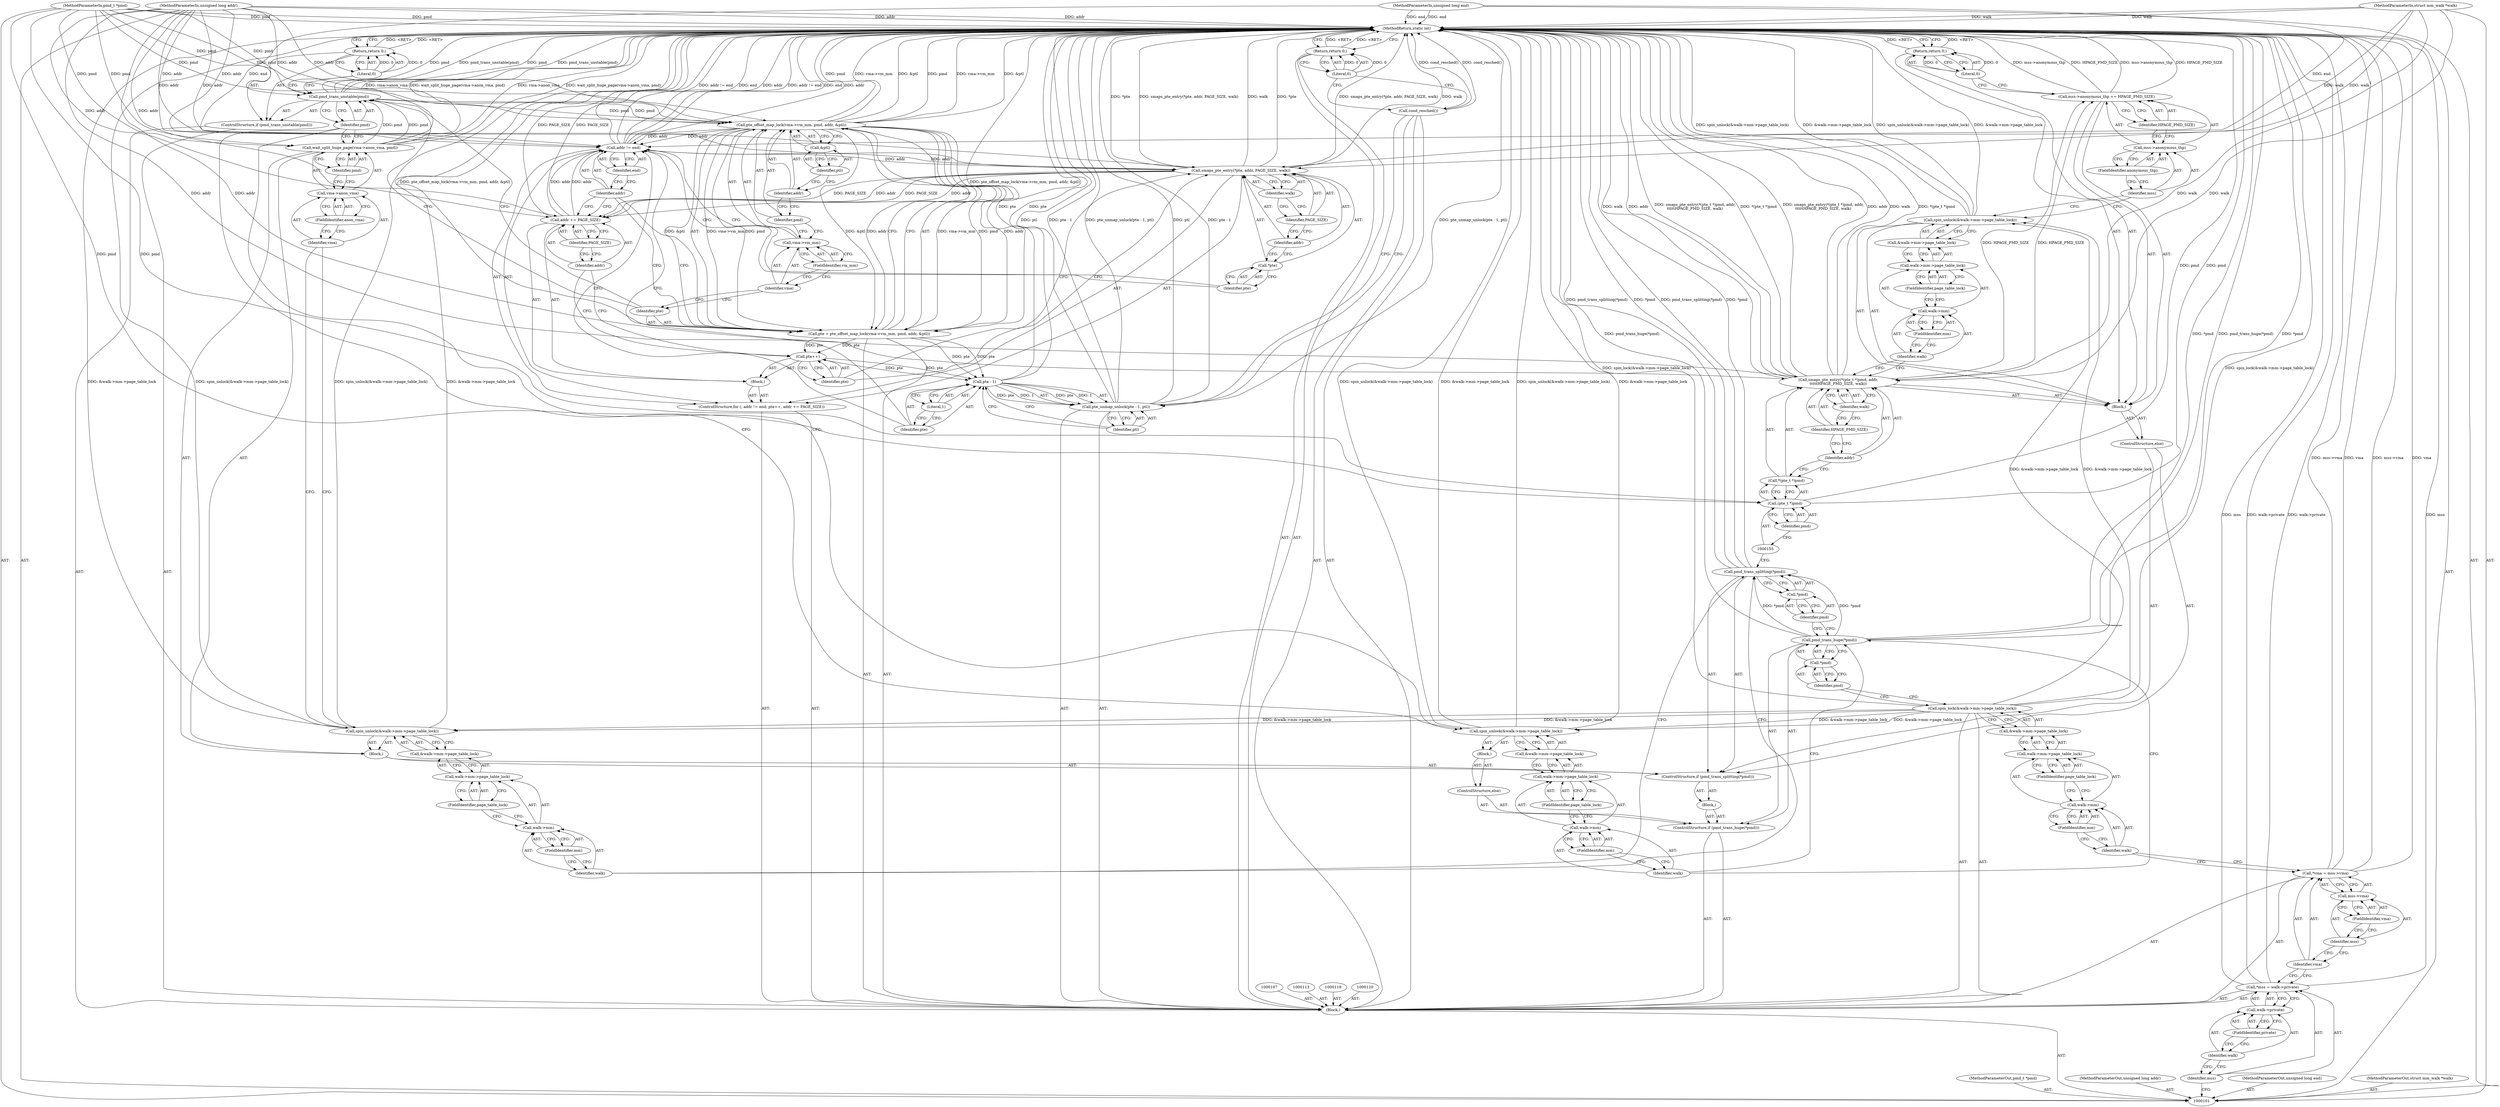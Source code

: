 digraph "0_linux_4a1d704194a441bf83c636004a479e01360ec850_3" {
"1000222" [label="(MethodReturn,static int)"];
"1000102" [label="(MethodParameterIn,pmd_t *pmd)"];
"1000324" [label="(MethodParameterOut,pmd_t *pmd)"];
"1000103" [label="(MethodParameterIn,unsigned long addr)"];
"1000325" [label="(MethodParameterOut,unsigned long addr)"];
"1000104" [label="(MethodParameterIn,unsigned long end)"];
"1000326" [label="(MethodParameterOut,unsigned long end)"];
"1000128" [label="(ControlStructure,if (pmd_trans_huge(*pmd)))"];
"1000130" [label="(Call,*pmd)"];
"1000131" [label="(Identifier,pmd)"];
"1000132" [label="(Block,)"];
"1000129" [label="(Call,pmd_trans_huge(*pmd))"];
"1000133" [label="(ControlStructure,if (pmd_trans_splitting(*pmd)))"];
"1000135" [label="(Call,*pmd)"];
"1000136" [label="(Identifier,pmd)"];
"1000137" [label="(Block,)"];
"1000134" [label="(Call,pmd_trans_splitting(*pmd))"];
"1000139" [label="(Call,&walk->mm->page_table_lock)"];
"1000140" [label="(Call,walk->mm->page_table_lock)"];
"1000141" [label="(Call,walk->mm)"];
"1000142" [label="(Identifier,walk)"];
"1000143" [label="(FieldIdentifier,mm)"];
"1000144" [label="(FieldIdentifier,page_table_lock)"];
"1000138" [label="(Call,spin_unlock(&walk->mm->page_table_lock))"];
"1000146" [label="(Call,vma->anon_vma)"];
"1000147" [label="(Identifier,vma)"];
"1000148" [label="(FieldIdentifier,anon_vma)"];
"1000145" [label="(Call,wait_split_huge_page(vma->anon_vma, pmd))"];
"1000149" [label="(Identifier,pmd)"];
"1000150" [label="(ControlStructure,else)"];
"1000151" [label="(Block,)"];
"1000153" [label="(Call,*(pte_t *)pmd)"];
"1000154" [label="(Call,(pte_t *)pmd)"];
"1000156" [label="(Identifier,pmd)"];
"1000152" [label="(Call,smaps_pte_entry(*(pte_t *)pmd, addr,\n\t\t\t\t\tHPAGE_PMD_SIZE, walk))"];
"1000157" [label="(Identifier,addr)"];
"1000159" [label="(Identifier,walk)"];
"1000158" [label="(Identifier,HPAGE_PMD_SIZE)"];
"1000161" [label="(Call,&walk->mm->page_table_lock)"];
"1000162" [label="(Call,walk->mm->page_table_lock)"];
"1000163" [label="(Call,walk->mm)"];
"1000164" [label="(Identifier,walk)"];
"1000165" [label="(FieldIdentifier,mm)"];
"1000166" [label="(FieldIdentifier,page_table_lock)"];
"1000160" [label="(Call,spin_unlock(&walk->mm->page_table_lock))"];
"1000171" [label="(Identifier,HPAGE_PMD_SIZE)"];
"1000167" [label="(Call,mss->anonymous_thp += HPAGE_PMD_SIZE)"];
"1000168" [label="(Call,mss->anonymous_thp)"];
"1000169" [label="(Identifier,mss)"];
"1000170" [label="(FieldIdentifier,anonymous_thp)"];
"1000173" [label="(Literal,0)"];
"1000172" [label="(Return,return 0;)"];
"1000105" [label="(MethodParameterIn,struct mm_walk *walk)"];
"1000327" [label="(MethodParameterOut,struct mm_walk *walk)"];
"1000174" [label="(ControlStructure,else)"];
"1000175" [label="(Block,)"];
"1000177" [label="(Call,&walk->mm->page_table_lock)"];
"1000178" [label="(Call,walk->mm->page_table_lock)"];
"1000179" [label="(Call,walk->mm)"];
"1000180" [label="(Identifier,walk)"];
"1000181" [label="(FieldIdentifier,mm)"];
"1000182" [label="(FieldIdentifier,page_table_lock)"];
"1000176" [label="(Call,spin_unlock(&walk->mm->page_table_lock))"];
"1000183" [label="(ControlStructure,if (pmd_trans_unstable(pmd)))"];
"1000185" [label="(Identifier,pmd)"];
"1000184" [label="(Call,pmd_trans_unstable(pmd))"];
"1000186" [label="(Return,return 0;)"];
"1000187" [label="(Literal,0)"];
"1000106" [label="(Block,)"];
"1000188" [label="(Call,pte = pte_offset_map_lock(vma->vm_mm, pmd, addr, &ptl))"];
"1000189" [label="(Identifier,pte)"];
"1000191" [label="(Call,vma->vm_mm)"];
"1000192" [label="(Identifier,vma)"];
"1000193" [label="(FieldIdentifier,vm_mm)"];
"1000194" [label="(Identifier,pmd)"];
"1000195" [label="(Identifier,addr)"];
"1000196" [label="(Call,&ptl)"];
"1000197" [label="(Identifier,ptl)"];
"1000190" [label="(Call,pte_offset_map_lock(vma->vm_mm, pmd, addr, &ptl))"];
"1000198" [label="(ControlStructure,for (; addr != end; pte++, addr += PAGE_SIZE))"];
"1000201" [label="(Identifier,end)"];
"1000202" [label="(Block,)"];
"1000203" [label="(Call,pte++)"];
"1000204" [label="(Identifier,pte)"];
"1000205" [label="(Call,addr += PAGE_SIZE)"];
"1000206" [label="(Identifier,addr)"];
"1000207" [label="(Identifier,PAGE_SIZE)"];
"1000199" [label="(Call,addr != end)"];
"1000200" [label="(Identifier,addr)"];
"1000209" [label="(Call,*pte)"];
"1000210" [label="(Identifier,pte)"];
"1000208" [label="(Call,smaps_pte_entry(*pte, addr, PAGE_SIZE, walk))"];
"1000211" [label="(Identifier,addr)"];
"1000212" [label="(Identifier,PAGE_SIZE)"];
"1000213" [label="(Identifier,walk)"];
"1000214" [label="(Call,pte_unmap_unlock(pte - 1, ptl))"];
"1000215" [label="(Call,pte - 1)"];
"1000216" [label="(Identifier,pte)"];
"1000217" [label="(Literal,1)"];
"1000218" [label="(Identifier,ptl)"];
"1000219" [label="(Call,cond_resched())"];
"1000220" [label="(Return,return 0;)"];
"1000221" [label="(Literal,0)"];
"1000108" [label="(Call,*mss = walk->private)"];
"1000109" [label="(Identifier,mss)"];
"1000110" [label="(Call,walk->private)"];
"1000111" [label="(Identifier,walk)"];
"1000112" [label="(FieldIdentifier,private)"];
"1000114" [label="(Call,*vma = mss->vma)"];
"1000115" [label="(Identifier,vma)"];
"1000116" [label="(Call,mss->vma)"];
"1000117" [label="(Identifier,mss)"];
"1000118" [label="(FieldIdentifier,vma)"];
"1000121" [label="(Call,spin_lock(&walk->mm->page_table_lock))"];
"1000122" [label="(Call,&walk->mm->page_table_lock)"];
"1000123" [label="(Call,walk->mm->page_table_lock)"];
"1000124" [label="(Call,walk->mm)"];
"1000125" [label="(Identifier,walk)"];
"1000126" [label="(FieldIdentifier,mm)"];
"1000127" [label="(FieldIdentifier,page_table_lock)"];
"1000222" -> "1000101"  [label="AST: "];
"1000222" -> "1000172"  [label="CFG: "];
"1000222" -> "1000186"  [label="CFG: "];
"1000222" -> "1000220"  [label="CFG: "];
"1000172" -> "1000222"  [label="DDG: <RET>"];
"1000186" -> "1000222"  [label="DDG: <RET>"];
"1000220" -> "1000222"  [label="DDG: <RET>"];
"1000184" -> "1000222"  [label="DDG: pmd"];
"1000184" -> "1000222"  [label="DDG: pmd_trans_unstable(pmd)"];
"1000188" -> "1000222"  [label="DDG: pte_offset_map_lock(vma->vm_mm, pmd, addr, &ptl)"];
"1000104" -> "1000222"  [label="DDG: end"];
"1000138" -> "1000222"  [label="DDG: &walk->mm->page_table_lock"];
"1000138" -> "1000222"  [label="DDG: spin_unlock(&walk->mm->page_table_lock)"];
"1000102" -> "1000222"  [label="DDG: pmd"];
"1000199" -> "1000222"  [label="DDG: addr != end"];
"1000199" -> "1000222"  [label="DDG: end"];
"1000199" -> "1000222"  [label="DDG: addr"];
"1000108" -> "1000222"  [label="DDG: mss"];
"1000108" -> "1000222"  [label="DDG: walk->private"];
"1000152" -> "1000222"  [label="DDG: walk"];
"1000152" -> "1000222"  [label="DDG: addr"];
"1000152" -> "1000222"  [label="DDG: smaps_pte_entry(*(pte_t *)pmd, addr,\n\t\t\t\t\tHPAGE_PMD_SIZE, walk)"];
"1000152" -> "1000222"  [label="DDG: *(pte_t *)pmd"];
"1000167" -> "1000222"  [label="DDG: mss->anonymous_thp"];
"1000167" -> "1000222"  [label="DDG: HPAGE_PMD_SIZE"];
"1000129" -> "1000222"  [label="DDG: *pmd"];
"1000129" -> "1000222"  [label="DDG: pmd_trans_huge(*pmd)"];
"1000190" -> "1000222"  [label="DDG: pmd"];
"1000190" -> "1000222"  [label="DDG: vma->vm_mm"];
"1000190" -> "1000222"  [label="DDG: &ptl"];
"1000208" -> "1000222"  [label="DDG: *pte"];
"1000208" -> "1000222"  [label="DDG: smaps_pte_entry(*pte, addr, PAGE_SIZE, walk)"];
"1000208" -> "1000222"  [label="DDG: walk"];
"1000215" -> "1000222"  [label="DDG: pte"];
"1000105" -> "1000222"  [label="DDG: walk"];
"1000219" -> "1000222"  [label="DDG: cond_resched()"];
"1000160" -> "1000222"  [label="DDG: spin_unlock(&walk->mm->page_table_lock)"];
"1000160" -> "1000222"  [label="DDG: &walk->mm->page_table_lock"];
"1000214" -> "1000222"  [label="DDG: pte_unmap_unlock(pte - 1, ptl)"];
"1000214" -> "1000222"  [label="DDG: ptl"];
"1000214" -> "1000222"  [label="DDG: pte - 1"];
"1000103" -> "1000222"  [label="DDG: addr"];
"1000134" -> "1000222"  [label="DDG: pmd_trans_splitting(*pmd)"];
"1000134" -> "1000222"  [label="DDG: *pmd"];
"1000114" -> "1000222"  [label="DDG: vma"];
"1000114" -> "1000222"  [label="DDG: mss->vma"];
"1000121" -> "1000222"  [label="DDG: spin_lock(&walk->mm->page_table_lock)"];
"1000176" -> "1000222"  [label="DDG: spin_unlock(&walk->mm->page_table_lock)"];
"1000176" -> "1000222"  [label="DDG: &walk->mm->page_table_lock"];
"1000205" -> "1000222"  [label="DDG: PAGE_SIZE"];
"1000145" -> "1000222"  [label="DDG: wait_split_huge_page(vma->anon_vma, pmd)"];
"1000145" -> "1000222"  [label="DDG: vma->anon_vma"];
"1000154" -> "1000222"  [label="DDG: pmd"];
"1000102" -> "1000101"  [label="AST: "];
"1000102" -> "1000222"  [label="DDG: pmd"];
"1000102" -> "1000145"  [label="DDG: pmd"];
"1000102" -> "1000154"  [label="DDG: pmd"];
"1000102" -> "1000184"  [label="DDG: pmd"];
"1000102" -> "1000190"  [label="DDG: pmd"];
"1000324" -> "1000101"  [label="AST: "];
"1000103" -> "1000101"  [label="AST: "];
"1000103" -> "1000222"  [label="DDG: addr"];
"1000103" -> "1000152"  [label="DDG: addr"];
"1000103" -> "1000190"  [label="DDG: addr"];
"1000103" -> "1000199"  [label="DDG: addr"];
"1000103" -> "1000205"  [label="DDG: addr"];
"1000103" -> "1000208"  [label="DDG: addr"];
"1000325" -> "1000101"  [label="AST: "];
"1000104" -> "1000101"  [label="AST: "];
"1000104" -> "1000222"  [label="DDG: end"];
"1000104" -> "1000199"  [label="DDG: end"];
"1000326" -> "1000101"  [label="AST: "];
"1000128" -> "1000106"  [label="AST: "];
"1000129" -> "1000128"  [label="AST: "];
"1000132" -> "1000128"  [label="AST: "];
"1000174" -> "1000128"  [label="AST: "];
"1000130" -> "1000129"  [label="AST: "];
"1000130" -> "1000131"  [label="CFG: "];
"1000131" -> "1000130"  [label="AST: "];
"1000129" -> "1000130"  [label="CFG: "];
"1000131" -> "1000130"  [label="AST: "];
"1000131" -> "1000121"  [label="CFG: "];
"1000130" -> "1000131"  [label="CFG: "];
"1000132" -> "1000128"  [label="AST: "];
"1000133" -> "1000132"  [label="AST: "];
"1000129" -> "1000128"  [label="AST: "];
"1000129" -> "1000130"  [label="CFG: "];
"1000130" -> "1000129"  [label="AST: "];
"1000136" -> "1000129"  [label="CFG: "];
"1000180" -> "1000129"  [label="CFG: "];
"1000129" -> "1000222"  [label="DDG: *pmd"];
"1000129" -> "1000222"  [label="DDG: pmd_trans_huge(*pmd)"];
"1000129" -> "1000134"  [label="DDG: *pmd"];
"1000133" -> "1000132"  [label="AST: "];
"1000134" -> "1000133"  [label="AST: "];
"1000137" -> "1000133"  [label="AST: "];
"1000150" -> "1000133"  [label="AST: "];
"1000135" -> "1000134"  [label="AST: "];
"1000135" -> "1000136"  [label="CFG: "];
"1000136" -> "1000135"  [label="AST: "];
"1000134" -> "1000135"  [label="CFG: "];
"1000136" -> "1000135"  [label="AST: "];
"1000136" -> "1000129"  [label="CFG: "];
"1000135" -> "1000136"  [label="CFG: "];
"1000137" -> "1000133"  [label="AST: "];
"1000138" -> "1000137"  [label="AST: "];
"1000145" -> "1000137"  [label="AST: "];
"1000134" -> "1000133"  [label="AST: "];
"1000134" -> "1000135"  [label="CFG: "];
"1000135" -> "1000134"  [label="AST: "];
"1000142" -> "1000134"  [label="CFG: "];
"1000155" -> "1000134"  [label="CFG: "];
"1000134" -> "1000222"  [label="DDG: pmd_trans_splitting(*pmd)"];
"1000134" -> "1000222"  [label="DDG: *pmd"];
"1000129" -> "1000134"  [label="DDG: *pmd"];
"1000139" -> "1000138"  [label="AST: "];
"1000139" -> "1000140"  [label="CFG: "];
"1000140" -> "1000139"  [label="AST: "];
"1000138" -> "1000139"  [label="CFG: "];
"1000140" -> "1000139"  [label="AST: "];
"1000140" -> "1000144"  [label="CFG: "];
"1000141" -> "1000140"  [label="AST: "];
"1000144" -> "1000140"  [label="AST: "];
"1000139" -> "1000140"  [label="CFG: "];
"1000141" -> "1000140"  [label="AST: "];
"1000141" -> "1000143"  [label="CFG: "];
"1000142" -> "1000141"  [label="AST: "];
"1000143" -> "1000141"  [label="AST: "];
"1000144" -> "1000141"  [label="CFG: "];
"1000142" -> "1000141"  [label="AST: "];
"1000142" -> "1000134"  [label="CFG: "];
"1000143" -> "1000142"  [label="CFG: "];
"1000143" -> "1000141"  [label="AST: "];
"1000143" -> "1000142"  [label="CFG: "];
"1000141" -> "1000143"  [label="CFG: "];
"1000144" -> "1000140"  [label="AST: "];
"1000144" -> "1000141"  [label="CFG: "];
"1000140" -> "1000144"  [label="CFG: "];
"1000138" -> "1000137"  [label="AST: "];
"1000138" -> "1000139"  [label="CFG: "];
"1000139" -> "1000138"  [label="AST: "];
"1000147" -> "1000138"  [label="CFG: "];
"1000138" -> "1000222"  [label="DDG: &walk->mm->page_table_lock"];
"1000138" -> "1000222"  [label="DDG: spin_unlock(&walk->mm->page_table_lock)"];
"1000121" -> "1000138"  [label="DDG: &walk->mm->page_table_lock"];
"1000146" -> "1000145"  [label="AST: "];
"1000146" -> "1000148"  [label="CFG: "];
"1000147" -> "1000146"  [label="AST: "];
"1000148" -> "1000146"  [label="AST: "];
"1000149" -> "1000146"  [label="CFG: "];
"1000147" -> "1000146"  [label="AST: "];
"1000147" -> "1000138"  [label="CFG: "];
"1000148" -> "1000147"  [label="CFG: "];
"1000148" -> "1000146"  [label="AST: "];
"1000148" -> "1000147"  [label="CFG: "];
"1000146" -> "1000148"  [label="CFG: "];
"1000145" -> "1000137"  [label="AST: "];
"1000145" -> "1000149"  [label="CFG: "];
"1000146" -> "1000145"  [label="AST: "];
"1000149" -> "1000145"  [label="AST: "];
"1000185" -> "1000145"  [label="CFG: "];
"1000145" -> "1000222"  [label="DDG: wait_split_huge_page(vma->anon_vma, pmd)"];
"1000145" -> "1000222"  [label="DDG: vma->anon_vma"];
"1000102" -> "1000145"  [label="DDG: pmd"];
"1000145" -> "1000184"  [label="DDG: pmd"];
"1000149" -> "1000145"  [label="AST: "];
"1000149" -> "1000146"  [label="CFG: "];
"1000145" -> "1000149"  [label="CFG: "];
"1000150" -> "1000133"  [label="AST: "];
"1000151" -> "1000150"  [label="AST: "];
"1000151" -> "1000150"  [label="AST: "];
"1000152" -> "1000151"  [label="AST: "];
"1000160" -> "1000151"  [label="AST: "];
"1000167" -> "1000151"  [label="AST: "];
"1000172" -> "1000151"  [label="AST: "];
"1000153" -> "1000152"  [label="AST: "];
"1000153" -> "1000154"  [label="CFG: "];
"1000154" -> "1000153"  [label="AST: "];
"1000157" -> "1000153"  [label="CFG: "];
"1000154" -> "1000153"  [label="AST: "];
"1000154" -> "1000156"  [label="CFG: "];
"1000155" -> "1000154"  [label="AST: "];
"1000156" -> "1000154"  [label="AST: "];
"1000153" -> "1000154"  [label="CFG: "];
"1000154" -> "1000222"  [label="DDG: pmd"];
"1000102" -> "1000154"  [label="DDG: pmd"];
"1000156" -> "1000154"  [label="AST: "];
"1000156" -> "1000155"  [label="CFG: "];
"1000154" -> "1000156"  [label="CFG: "];
"1000152" -> "1000151"  [label="AST: "];
"1000152" -> "1000159"  [label="CFG: "];
"1000153" -> "1000152"  [label="AST: "];
"1000157" -> "1000152"  [label="AST: "];
"1000158" -> "1000152"  [label="AST: "];
"1000159" -> "1000152"  [label="AST: "];
"1000164" -> "1000152"  [label="CFG: "];
"1000152" -> "1000222"  [label="DDG: walk"];
"1000152" -> "1000222"  [label="DDG: addr"];
"1000152" -> "1000222"  [label="DDG: smaps_pte_entry(*(pte_t *)pmd, addr,\n\t\t\t\t\tHPAGE_PMD_SIZE, walk)"];
"1000152" -> "1000222"  [label="DDG: *(pte_t *)pmd"];
"1000103" -> "1000152"  [label="DDG: addr"];
"1000105" -> "1000152"  [label="DDG: walk"];
"1000152" -> "1000167"  [label="DDG: HPAGE_PMD_SIZE"];
"1000157" -> "1000152"  [label="AST: "];
"1000157" -> "1000153"  [label="CFG: "];
"1000158" -> "1000157"  [label="CFG: "];
"1000159" -> "1000152"  [label="AST: "];
"1000159" -> "1000158"  [label="CFG: "];
"1000152" -> "1000159"  [label="CFG: "];
"1000158" -> "1000152"  [label="AST: "];
"1000158" -> "1000157"  [label="CFG: "];
"1000159" -> "1000158"  [label="CFG: "];
"1000161" -> "1000160"  [label="AST: "];
"1000161" -> "1000162"  [label="CFG: "];
"1000162" -> "1000161"  [label="AST: "];
"1000160" -> "1000161"  [label="CFG: "];
"1000162" -> "1000161"  [label="AST: "];
"1000162" -> "1000166"  [label="CFG: "];
"1000163" -> "1000162"  [label="AST: "];
"1000166" -> "1000162"  [label="AST: "];
"1000161" -> "1000162"  [label="CFG: "];
"1000163" -> "1000162"  [label="AST: "];
"1000163" -> "1000165"  [label="CFG: "];
"1000164" -> "1000163"  [label="AST: "];
"1000165" -> "1000163"  [label="AST: "];
"1000166" -> "1000163"  [label="CFG: "];
"1000164" -> "1000163"  [label="AST: "];
"1000164" -> "1000152"  [label="CFG: "];
"1000165" -> "1000164"  [label="CFG: "];
"1000165" -> "1000163"  [label="AST: "];
"1000165" -> "1000164"  [label="CFG: "];
"1000163" -> "1000165"  [label="CFG: "];
"1000166" -> "1000162"  [label="AST: "];
"1000166" -> "1000163"  [label="CFG: "];
"1000162" -> "1000166"  [label="CFG: "];
"1000160" -> "1000151"  [label="AST: "];
"1000160" -> "1000161"  [label="CFG: "];
"1000161" -> "1000160"  [label="AST: "];
"1000169" -> "1000160"  [label="CFG: "];
"1000160" -> "1000222"  [label="DDG: spin_unlock(&walk->mm->page_table_lock)"];
"1000160" -> "1000222"  [label="DDG: &walk->mm->page_table_lock"];
"1000121" -> "1000160"  [label="DDG: &walk->mm->page_table_lock"];
"1000171" -> "1000167"  [label="AST: "];
"1000171" -> "1000168"  [label="CFG: "];
"1000167" -> "1000171"  [label="CFG: "];
"1000167" -> "1000151"  [label="AST: "];
"1000167" -> "1000171"  [label="CFG: "];
"1000168" -> "1000167"  [label="AST: "];
"1000171" -> "1000167"  [label="AST: "];
"1000173" -> "1000167"  [label="CFG: "];
"1000167" -> "1000222"  [label="DDG: mss->anonymous_thp"];
"1000167" -> "1000222"  [label="DDG: HPAGE_PMD_SIZE"];
"1000152" -> "1000167"  [label="DDG: HPAGE_PMD_SIZE"];
"1000168" -> "1000167"  [label="AST: "];
"1000168" -> "1000170"  [label="CFG: "];
"1000169" -> "1000168"  [label="AST: "];
"1000170" -> "1000168"  [label="AST: "];
"1000171" -> "1000168"  [label="CFG: "];
"1000169" -> "1000168"  [label="AST: "];
"1000169" -> "1000160"  [label="CFG: "];
"1000170" -> "1000169"  [label="CFG: "];
"1000170" -> "1000168"  [label="AST: "];
"1000170" -> "1000169"  [label="CFG: "];
"1000168" -> "1000170"  [label="CFG: "];
"1000173" -> "1000172"  [label="AST: "];
"1000173" -> "1000167"  [label="CFG: "];
"1000172" -> "1000173"  [label="CFG: "];
"1000173" -> "1000172"  [label="DDG: 0"];
"1000172" -> "1000151"  [label="AST: "];
"1000172" -> "1000173"  [label="CFG: "];
"1000173" -> "1000172"  [label="AST: "];
"1000222" -> "1000172"  [label="CFG: "];
"1000172" -> "1000222"  [label="DDG: <RET>"];
"1000173" -> "1000172"  [label="DDG: 0"];
"1000105" -> "1000101"  [label="AST: "];
"1000105" -> "1000222"  [label="DDG: walk"];
"1000105" -> "1000152"  [label="DDG: walk"];
"1000105" -> "1000208"  [label="DDG: walk"];
"1000327" -> "1000101"  [label="AST: "];
"1000174" -> "1000128"  [label="AST: "];
"1000175" -> "1000174"  [label="AST: "];
"1000175" -> "1000174"  [label="AST: "];
"1000176" -> "1000175"  [label="AST: "];
"1000177" -> "1000176"  [label="AST: "];
"1000177" -> "1000178"  [label="CFG: "];
"1000178" -> "1000177"  [label="AST: "];
"1000176" -> "1000177"  [label="CFG: "];
"1000178" -> "1000177"  [label="AST: "];
"1000178" -> "1000182"  [label="CFG: "];
"1000179" -> "1000178"  [label="AST: "];
"1000182" -> "1000178"  [label="AST: "];
"1000177" -> "1000178"  [label="CFG: "];
"1000179" -> "1000178"  [label="AST: "];
"1000179" -> "1000181"  [label="CFG: "];
"1000180" -> "1000179"  [label="AST: "];
"1000181" -> "1000179"  [label="AST: "];
"1000182" -> "1000179"  [label="CFG: "];
"1000180" -> "1000179"  [label="AST: "];
"1000180" -> "1000129"  [label="CFG: "];
"1000181" -> "1000180"  [label="CFG: "];
"1000181" -> "1000179"  [label="AST: "];
"1000181" -> "1000180"  [label="CFG: "];
"1000179" -> "1000181"  [label="CFG: "];
"1000182" -> "1000178"  [label="AST: "];
"1000182" -> "1000179"  [label="CFG: "];
"1000178" -> "1000182"  [label="CFG: "];
"1000176" -> "1000175"  [label="AST: "];
"1000176" -> "1000177"  [label="CFG: "];
"1000177" -> "1000176"  [label="AST: "];
"1000185" -> "1000176"  [label="CFG: "];
"1000176" -> "1000222"  [label="DDG: spin_unlock(&walk->mm->page_table_lock)"];
"1000176" -> "1000222"  [label="DDG: &walk->mm->page_table_lock"];
"1000121" -> "1000176"  [label="DDG: &walk->mm->page_table_lock"];
"1000183" -> "1000106"  [label="AST: "];
"1000184" -> "1000183"  [label="AST: "];
"1000186" -> "1000183"  [label="AST: "];
"1000185" -> "1000184"  [label="AST: "];
"1000185" -> "1000145"  [label="CFG: "];
"1000185" -> "1000176"  [label="CFG: "];
"1000184" -> "1000185"  [label="CFG: "];
"1000184" -> "1000183"  [label="AST: "];
"1000184" -> "1000185"  [label="CFG: "];
"1000185" -> "1000184"  [label="AST: "];
"1000187" -> "1000184"  [label="CFG: "];
"1000189" -> "1000184"  [label="CFG: "];
"1000184" -> "1000222"  [label="DDG: pmd"];
"1000184" -> "1000222"  [label="DDG: pmd_trans_unstable(pmd)"];
"1000145" -> "1000184"  [label="DDG: pmd"];
"1000102" -> "1000184"  [label="DDG: pmd"];
"1000184" -> "1000190"  [label="DDG: pmd"];
"1000186" -> "1000183"  [label="AST: "];
"1000186" -> "1000187"  [label="CFG: "];
"1000187" -> "1000186"  [label="AST: "];
"1000222" -> "1000186"  [label="CFG: "];
"1000186" -> "1000222"  [label="DDG: <RET>"];
"1000187" -> "1000186"  [label="DDG: 0"];
"1000187" -> "1000186"  [label="AST: "];
"1000187" -> "1000184"  [label="CFG: "];
"1000186" -> "1000187"  [label="CFG: "];
"1000187" -> "1000186"  [label="DDG: 0"];
"1000106" -> "1000101"  [label="AST: "];
"1000107" -> "1000106"  [label="AST: "];
"1000108" -> "1000106"  [label="AST: "];
"1000113" -> "1000106"  [label="AST: "];
"1000114" -> "1000106"  [label="AST: "];
"1000119" -> "1000106"  [label="AST: "];
"1000120" -> "1000106"  [label="AST: "];
"1000121" -> "1000106"  [label="AST: "];
"1000128" -> "1000106"  [label="AST: "];
"1000183" -> "1000106"  [label="AST: "];
"1000188" -> "1000106"  [label="AST: "];
"1000198" -> "1000106"  [label="AST: "];
"1000214" -> "1000106"  [label="AST: "];
"1000219" -> "1000106"  [label="AST: "];
"1000220" -> "1000106"  [label="AST: "];
"1000188" -> "1000106"  [label="AST: "];
"1000188" -> "1000190"  [label="CFG: "];
"1000189" -> "1000188"  [label="AST: "];
"1000190" -> "1000188"  [label="AST: "];
"1000200" -> "1000188"  [label="CFG: "];
"1000188" -> "1000222"  [label="DDG: pte_offset_map_lock(vma->vm_mm, pmd, addr, &ptl)"];
"1000190" -> "1000188"  [label="DDG: vma->vm_mm"];
"1000190" -> "1000188"  [label="DDG: pmd"];
"1000190" -> "1000188"  [label="DDG: addr"];
"1000190" -> "1000188"  [label="DDG: &ptl"];
"1000188" -> "1000203"  [label="DDG: pte"];
"1000188" -> "1000215"  [label="DDG: pte"];
"1000189" -> "1000188"  [label="AST: "];
"1000189" -> "1000184"  [label="CFG: "];
"1000192" -> "1000189"  [label="CFG: "];
"1000191" -> "1000190"  [label="AST: "];
"1000191" -> "1000193"  [label="CFG: "];
"1000192" -> "1000191"  [label="AST: "];
"1000193" -> "1000191"  [label="AST: "];
"1000194" -> "1000191"  [label="CFG: "];
"1000192" -> "1000191"  [label="AST: "];
"1000192" -> "1000189"  [label="CFG: "];
"1000193" -> "1000192"  [label="CFG: "];
"1000193" -> "1000191"  [label="AST: "];
"1000193" -> "1000192"  [label="CFG: "];
"1000191" -> "1000193"  [label="CFG: "];
"1000194" -> "1000190"  [label="AST: "];
"1000194" -> "1000191"  [label="CFG: "];
"1000195" -> "1000194"  [label="CFG: "];
"1000195" -> "1000190"  [label="AST: "];
"1000195" -> "1000194"  [label="CFG: "];
"1000197" -> "1000195"  [label="CFG: "];
"1000196" -> "1000190"  [label="AST: "];
"1000196" -> "1000197"  [label="CFG: "];
"1000197" -> "1000196"  [label="AST: "];
"1000190" -> "1000196"  [label="CFG: "];
"1000197" -> "1000196"  [label="AST: "];
"1000197" -> "1000195"  [label="CFG: "];
"1000196" -> "1000197"  [label="CFG: "];
"1000190" -> "1000188"  [label="AST: "];
"1000190" -> "1000196"  [label="CFG: "];
"1000191" -> "1000190"  [label="AST: "];
"1000194" -> "1000190"  [label="AST: "];
"1000195" -> "1000190"  [label="AST: "];
"1000196" -> "1000190"  [label="AST: "];
"1000188" -> "1000190"  [label="CFG: "];
"1000190" -> "1000222"  [label="DDG: pmd"];
"1000190" -> "1000222"  [label="DDG: vma->vm_mm"];
"1000190" -> "1000222"  [label="DDG: &ptl"];
"1000190" -> "1000188"  [label="DDG: vma->vm_mm"];
"1000190" -> "1000188"  [label="DDG: pmd"];
"1000190" -> "1000188"  [label="DDG: addr"];
"1000190" -> "1000188"  [label="DDG: &ptl"];
"1000184" -> "1000190"  [label="DDG: pmd"];
"1000102" -> "1000190"  [label="DDG: pmd"];
"1000103" -> "1000190"  [label="DDG: addr"];
"1000190" -> "1000199"  [label="DDG: addr"];
"1000198" -> "1000106"  [label="AST: "];
"1000199" -> "1000198"  [label="AST: "];
"1000202" -> "1000198"  [label="AST: "];
"1000208" -> "1000198"  [label="AST: "];
"1000201" -> "1000199"  [label="AST: "];
"1000201" -> "1000200"  [label="CFG: "];
"1000199" -> "1000201"  [label="CFG: "];
"1000202" -> "1000198"  [label="AST: "];
"1000203" -> "1000202"  [label="AST: "];
"1000205" -> "1000202"  [label="AST: "];
"1000203" -> "1000202"  [label="AST: "];
"1000203" -> "1000204"  [label="CFG: "];
"1000204" -> "1000203"  [label="AST: "];
"1000206" -> "1000203"  [label="CFG: "];
"1000188" -> "1000203"  [label="DDG: pte"];
"1000203" -> "1000215"  [label="DDG: pte"];
"1000204" -> "1000203"  [label="AST: "];
"1000204" -> "1000208"  [label="CFG: "];
"1000203" -> "1000204"  [label="CFG: "];
"1000205" -> "1000202"  [label="AST: "];
"1000205" -> "1000207"  [label="CFG: "];
"1000206" -> "1000205"  [label="AST: "];
"1000207" -> "1000205"  [label="AST: "];
"1000200" -> "1000205"  [label="CFG: "];
"1000205" -> "1000222"  [label="DDG: PAGE_SIZE"];
"1000205" -> "1000199"  [label="DDG: addr"];
"1000208" -> "1000205"  [label="DDG: PAGE_SIZE"];
"1000208" -> "1000205"  [label="DDG: addr"];
"1000103" -> "1000205"  [label="DDG: addr"];
"1000206" -> "1000205"  [label="AST: "];
"1000206" -> "1000203"  [label="CFG: "];
"1000207" -> "1000206"  [label="CFG: "];
"1000207" -> "1000205"  [label="AST: "];
"1000207" -> "1000206"  [label="CFG: "];
"1000205" -> "1000207"  [label="CFG: "];
"1000199" -> "1000198"  [label="AST: "];
"1000199" -> "1000201"  [label="CFG: "];
"1000200" -> "1000199"  [label="AST: "];
"1000201" -> "1000199"  [label="AST: "];
"1000210" -> "1000199"  [label="CFG: "];
"1000216" -> "1000199"  [label="CFG: "];
"1000199" -> "1000222"  [label="DDG: addr != end"];
"1000199" -> "1000222"  [label="DDG: end"];
"1000199" -> "1000222"  [label="DDG: addr"];
"1000205" -> "1000199"  [label="DDG: addr"];
"1000190" -> "1000199"  [label="DDG: addr"];
"1000103" -> "1000199"  [label="DDG: addr"];
"1000104" -> "1000199"  [label="DDG: end"];
"1000199" -> "1000208"  [label="DDG: addr"];
"1000200" -> "1000199"  [label="AST: "];
"1000200" -> "1000205"  [label="CFG: "];
"1000200" -> "1000188"  [label="CFG: "];
"1000201" -> "1000200"  [label="CFG: "];
"1000209" -> "1000208"  [label="AST: "];
"1000209" -> "1000210"  [label="CFG: "];
"1000210" -> "1000209"  [label="AST: "];
"1000211" -> "1000209"  [label="CFG: "];
"1000210" -> "1000209"  [label="AST: "];
"1000210" -> "1000199"  [label="CFG: "];
"1000209" -> "1000210"  [label="CFG: "];
"1000208" -> "1000198"  [label="AST: "];
"1000208" -> "1000213"  [label="CFG: "];
"1000209" -> "1000208"  [label="AST: "];
"1000211" -> "1000208"  [label="AST: "];
"1000212" -> "1000208"  [label="AST: "];
"1000213" -> "1000208"  [label="AST: "];
"1000204" -> "1000208"  [label="CFG: "];
"1000208" -> "1000222"  [label="DDG: *pte"];
"1000208" -> "1000222"  [label="DDG: smaps_pte_entry(*pte, addr, PAGE_SIZE, walk)"];
"1000208" -> "1000222"  [label="DDG: walk"];
"1000208" -> "1000205"  [label="DDG: PAGE_SIZE"];
"1000208" -> "1000205"  [label="DDG: addr"];
"1000199" -> "1000208"  [label="DDG: addr"];
"1000103" -> "1000208"  [label="DDG: addr"];
"1000105" -> "1000208"  [label="DDG: walk"];
"1000211" -> "1000208"  [label="AST: "];
"1000211" -> "1000209"  [label="CFG: "];
"1000212" -> "1000211"  [label="CFG: "];
"1000212" -> "1000208"  [label="AST: "];
"1000212" -> "1000211"  [label="CFG: "];
"1000213" -> "1000212"  [label="CFG: "];
"1000213" -> "1000208"  [label="AST: "];
"1000213" -> "1000212"  [label="CFG: "];
"1000208" -> "1000213"  [label="CFG: "];
"1000214" -> "1000106"  [label="AST: "];
"1000214" -> "1000218"  [label="CFG: "];
"1000215" -> "1000214"  [label="AST: "];
"1000218" -> "1000214"  [label="AST: "];
"1000219" -> "1000214"  [label="CFG: "];
"1000214" -> "1000222"  [label="DDG: pte_unmap_unlock(pte - 1, ptl)"];
"1000214" -> "1000222"  [label="DDG: ptl"];
"1000214" -> "1000222"  [label="DDG: pte - 1"];
"1000215" -> "1000214"  [label="DDG: pte"];
"1000215" -> "1000214"  [label="DDG: 1"];
"1000215" -> "1000214"  [label="AST: "];
"1000215" -> "1000217"  [label="CFG: "];
"1000216" -> "1000215"  [label="AST: "];
"1000217" -> "1000215"  [label="AST: "];
"1000218" -> "1000215"  [label="CFG: "];
"1000215" -> "1000222"  [label="DDG: pte"];
"1000215" -> "1000214"  [label="DDG: pte"];
"1000215" -> "1000214"  [label="DDG: 1"];
"1000188" -> "1000215"  [label="DDG: pte"];
"1000203" -> "1000215"  [label="DDG: pte"];
"1000216" -> "1000215"  [label="AST: "];
"1000216" -> "1000199"  [label="CFG: "];
"1000217" -> "1000216"  [label="CFG: "];
"1000217" -> "1000215"  [label="AST: "];
"1000217" -> "1000216"  [label="CFG: "];
"1000215" -> "1000217"  [label="CFG: "];
"1000218" -> "1000214"  [label="AST: "];
"1000218" -> "1000215"  [label="CFG: "];
"1000214" -> "1000218"  [label="CFG: "];
"1000219" -> "1000106"  [label="AST: "];
"1000219" -> "1000214"  [label="CFG: "];
"1000221" -> "1000219"  [label="CFG: "];
"1000219" -> "1000222"  [label="DDG: cond_resched()"];
"1000220" -> "1000106"  [label="AST: "];
"1000220" -> "1000221"  [label="CFG: "];
"1000221" -> "1000220"  [label="AST: "];
"1000222" -> "1000220"  [label="CFG: "];
"1000220" -> "1000222"  [label="DDG: <RET>"];
"1000221" -> "1000220"  [label="DDG: 0"];
"1000221" -> "1000220"  [label="AST: "];
"1000221" -> "1000219"  [label="CFG: "];
"1000220" -> "1000221"  [label="CFG: "];
"1000221" -> "1000220"  [label="DDG: 0"];
"1000108" -> "1000106"  [label="AST: "];
"1000108" -> "1000110"  [label="CFG: "];
"1000109" -> "1000108"  [label="AST: "];
"1000110" -> "1000108"  [label="AST: "];
"1000115" -> "1000108"  [label="CFG: "];
"1000108" -> "1000222"  [label="DDG: mss"];
"1000108" -> "1000222"  [label="DDG: walk->private"];
"1000109" -> "1000108"  [label="AST: "];
"1000109" -> "1000101"  [label="CFG: "];
"1000111" -> "1000109"  [label="CFG: "];
"1000110" -> "1000108"  [label="AST: "];
"1000110" -> "1000112"  [label="CFG: "];
"1000111" -> "1000110"  [label="AST: "];
"1000112" -> "1000110"  [label="AST: "];
"1000108" -> "1000110"  [label="CFG: "];
"1000111" -> "1000110"  [label="AST: "];
"1000111" -> "1000109"  [label="CFG: "];
"1000112" -> "1000111"  [label="CFG: "];
"1000112" -> "1000110"  [label="AST: "];
"1000112" -> "1000111"  [label="CFG: "];
"1000110" -> "1000112"  [label="CFG: "];
"1000114" -> "1000106"  [label="AST: "];
"1000114" -> "1000116"  [label="CFG: "];
"1000115" -> "1000114"  [label="AST: "];
"1000116" -> "1000114"  [label="AST: "];
"1000125" -> "1000114"  [label="CFG: "];
"1000114" -> "1000222"  [label="DDG: vma"];
"1000114" -> "1000222"  [label="DDG: mss->vma"];
"1000115" -> "1000114"  [label="AST: "];
"1000115" -> "1000108"  [label="CFG: "];
"1000117" -> "1000115"  [label="CFG: "];
"1000116" -> "1000114"  [label="AST: "];
"1000116" -> "1000118"  [label="CFG: "];
"1000117" -> "1000116"  [label="AST: "];
"1000118" -> "1000116"  [label="AST: "];
"1000114" -> "1000116"  [label="CFG: "];
"1000117" -> "1000116"  [label="AST: "];
"1000117" -> "1000115"  [label="CFG: "];
"1000118" -> "1000117"  [label="CFG: "];
"1000118" -> "1000116"  [label="AST: "];
"1000118" -> "1000117"  [label="CFG: "];
"1000116" -> "1000118"  [label="CFG: "];
"1000121" -> "1000106"  [label="AST: "];
"1000121" -> "1000122"  [label="CFG: "];
"1000122" -> "1000121"  [label="AST: "];
"1000131" -> "1000121"  [label="CFG: "];
"1000121" -> "1000222"  [label="DDG: spin_lock(&walk->mm->page_table_lock)"];
"1000121" -> "1000138"  [label="DDG: &walk->mm->page_table_lock"];
"1000121" -> "1000160"  [label="DDG: &walk->mm->page_table_lock"];
"1000121" -> "1000176"  [label="DDG: &walk->mm->page_table_lock"];
"1000122" -> "1000121"  [label="AST: "];
"1000122" -> "1000123"  [label="CFG: "];
"1000123" -> "1000122"  [label="AST: "];
"1000121" -> "1000122"  [label="CFG: "];
"1000123" -> "1000122"  [label="AST: "];
"1000123" -> "1000127"  [label="CFG: "];
"1000124" -> "1000123"  [label="AST: "];
"1000127" -> "1000123"  [label="AST: "];
"1000122" -> "1000123"  [label="CFG: "];
"1000124" -> "1000123"  [label="AST: "];
"1000124" -> "1000126"  [label="CFG: "];
"1000125" -> "1000124"  [label="AST: "];
"1000126" -> "1000124"  [label="AST: "];
"1000127" -> "1000124"  [label="CFG: "];
"1000125" -> "1000124"  [label="AST: "];
"1000125" -> "1000114"  [label="CFG: "];
"1000126" -> "1000125"  [label="CFG: "];
"1000126" -> "1000124"  [label="AST: "];
"1000126" -> "1000125"  [label="CFG: "];
"1000124" -> "1000126"  [label="CFG: "];
"1000127" -> "1000123"  [label="AST: "];
"1000127" -> "1000124"  [label="CFG: "];
"1000123" -> "1000127"  [label="CFG: "];
}
